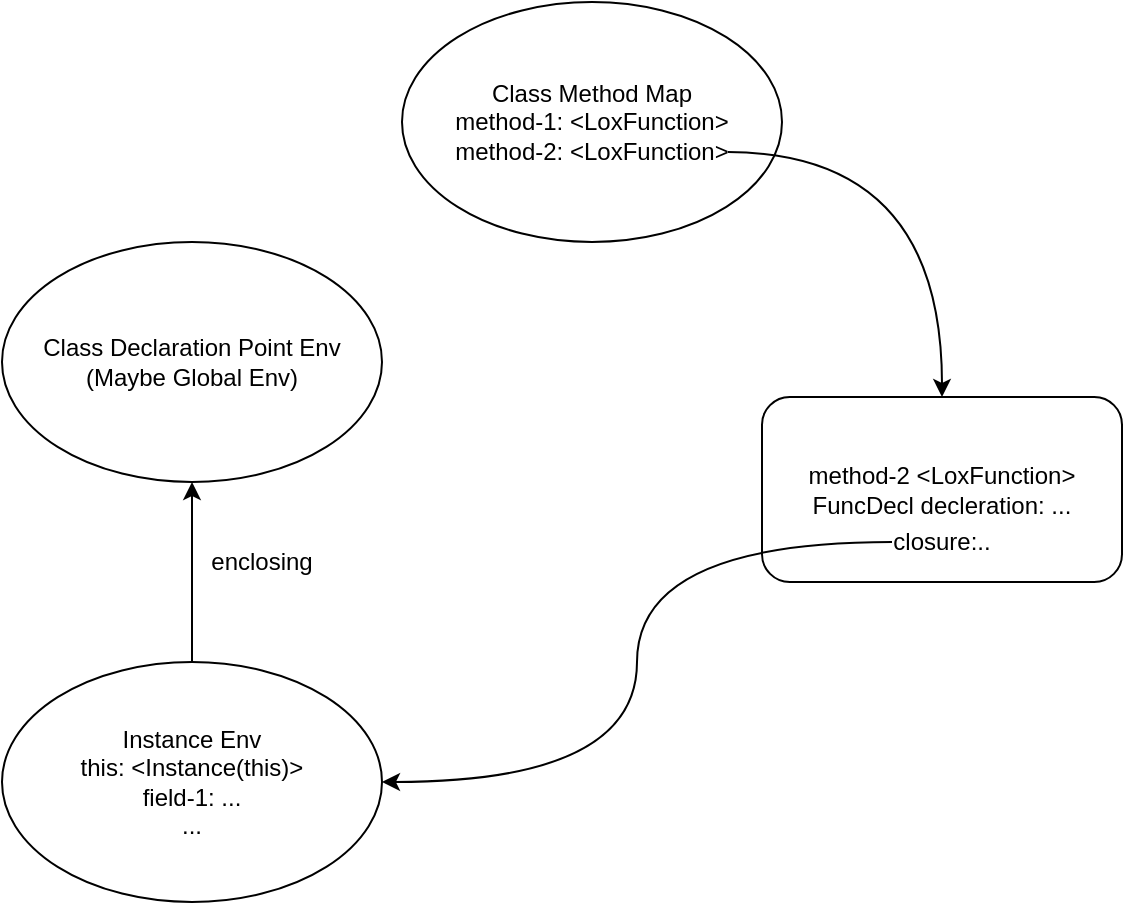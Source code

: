 <mxfile version="14.1.1" type="device"><diagram id="yTlpuMOiPiApvsMHQfcn" name="Page-1"><mxGraphModel dx="965" dy="560" grid="1" gridSize="10" guides="1" tooltips="1" connect="1" arrows="1" fold="1" page="1" pageScale="1" pageWidth="827" pageHeight="1169" math="0" shadow="0"><root><mxCell id="0"/><mxCell id="1" parent="0"/><mxCell id="mxF-nr1OuETkqxaXNacM-1" value="Class Declaration Point Env&lt;br&gt;(Maybe Global Env)" style="ellipse;whiteSpace=wrap;html=1;" vertex="1" parent="1"><mxGeometry x="110" y="210" width="190" height="120" as="geometry"/></mxCell><mxCell id="mxF-nr1OuETkqxaXNacM-20" style="edgeStyle=none;rounded=0;orthogonalLoop=1;jettySize=auto;html=1;exitX=0.5;exitY=0;exitDx=0;exitDy=0;entryX=0.5;entryY=1;entryDx=0;entryDy=0;" edge="1" parent="1" source="mxF-nr1OuETkqxaXNacM-3" target="mxF-nr1OuETkqxaXNacM-1"><mxGeometry relative="1" as="geometry"/></mxCell><mxCell id="mxF-nr1OuETkqxaXNacM-3" value="Instance Env&lt;br&gt;this: &amp;lt;Instance(this)&amp;gt;&lt;br&gt;field-1: ...&lt;br&gt;..." style="ellipse;whiteSpace=wrap;html=1;" vertex="1" parent="1"><mxGeometry x="110" y="420" width="190" height="120" as="geometry"/></mxCell><mxCell id="mxF-nr1OuETkqxaXNacM-7" value="method-2 &amp;lt;LoxFunction&amp;gt;&lt;br&gt;FuncDecl decleration: ..." style="rounded=1;whiteSpace=wrap;html=1;" vertex="1" parent="1"><mxGeometry x="490" y="287.5" width="180" height="92.5" as="geometry"/></mxCell><mxCell id="mxF-nr1OuETkqxaXNacM-9" style="edgeStyle=orthogonalEdgeStyle;rounded=0;orthogonalLoop=1;jettySize=auto;html=1;entryX=1;entryY=0.5;entryDx=0;entryDy=0;curved=1;" edge="1" parent="1" source="mxF-nr1OuETkqxaXNacM-8" target="mxF-nr1OuETkqxaXNacM-3"><mxGeometry relative="1" as="geometry"/></mxCell><mxCell id="mxF-nr1OuETkqxaXNacM-8" value="closure:.." style="text;html=1;strokeColor=none;fillColor=none;align=center;verticalAlign=middle;whiteSpace=wrap;rounded=0;" vertex="1" parent="1"><mxGeometry x="555" y="350" width="50" height="20" as="geometry"/></mxCell><mxCell id="mxF-nr1OuETkqxaXNacM-13" value="enclosing" style="text;html=1;strokeColor=none;fillColor=none;align=center;verticalAlign=middle;whiteSpace=wrap;rounded=0;" vertex="1" parent="1"><mxGeometry x="210" y="360" width="60" height="20" as="geometry"/></mxCell><mxCell id="mxF-nr1OuETkqxaXNacM-15" value="Class Method Map&lt;br&gt;method-1: &amp;lt;LoxFunction&amp;gt;&lt;br&gt;method-2: &amp;lt;LoxFunction&amp;gt;" style="ellipse;whiteSpace=wrap;html=1;" vertex="1" parent="1"><mxGeometry x="310" y="90" width="190" height="120" as="geometry"/></mxCell><mxCell id="mxF-nr1OuETkqxaXNacM-19" style="edgeStyle=orthogonalEdgeStyle;curved=1;rounded=0;orthogonalLoop=1;jettySize=auto;html=1;entryX=0.5;entryY=0;entryDx=0;entryDy=0;" edge="1" parent="1" target="mxF-nr1OuETkqxaXNacM-7"><mxGeometry relative="1" as="geometry"><mxPoint x="473" y="165" as="sourcePoint"/></mxGeometry></mxCell><mxCell id="mxF-nr1OuETkqxaXNacM-18" style="edgeStyle=orthogonalEdgeStyle;curved=1;rounded=0;orthogonalLoop=1;jettySize=auto;html=1;exitX=0.5;exitY=1;exitDx=0;exitDy=0;" edge="1" parent="1"><mxGeometry relative="1" as="geometry"><mxPoint x="406.5" y="170" as="sourcePoint"/><mxPoint x="406.5" y="170" as="targetPoint"/></mxGeometry></mxCell></root></mxGraphModel></diagram></mxfile>